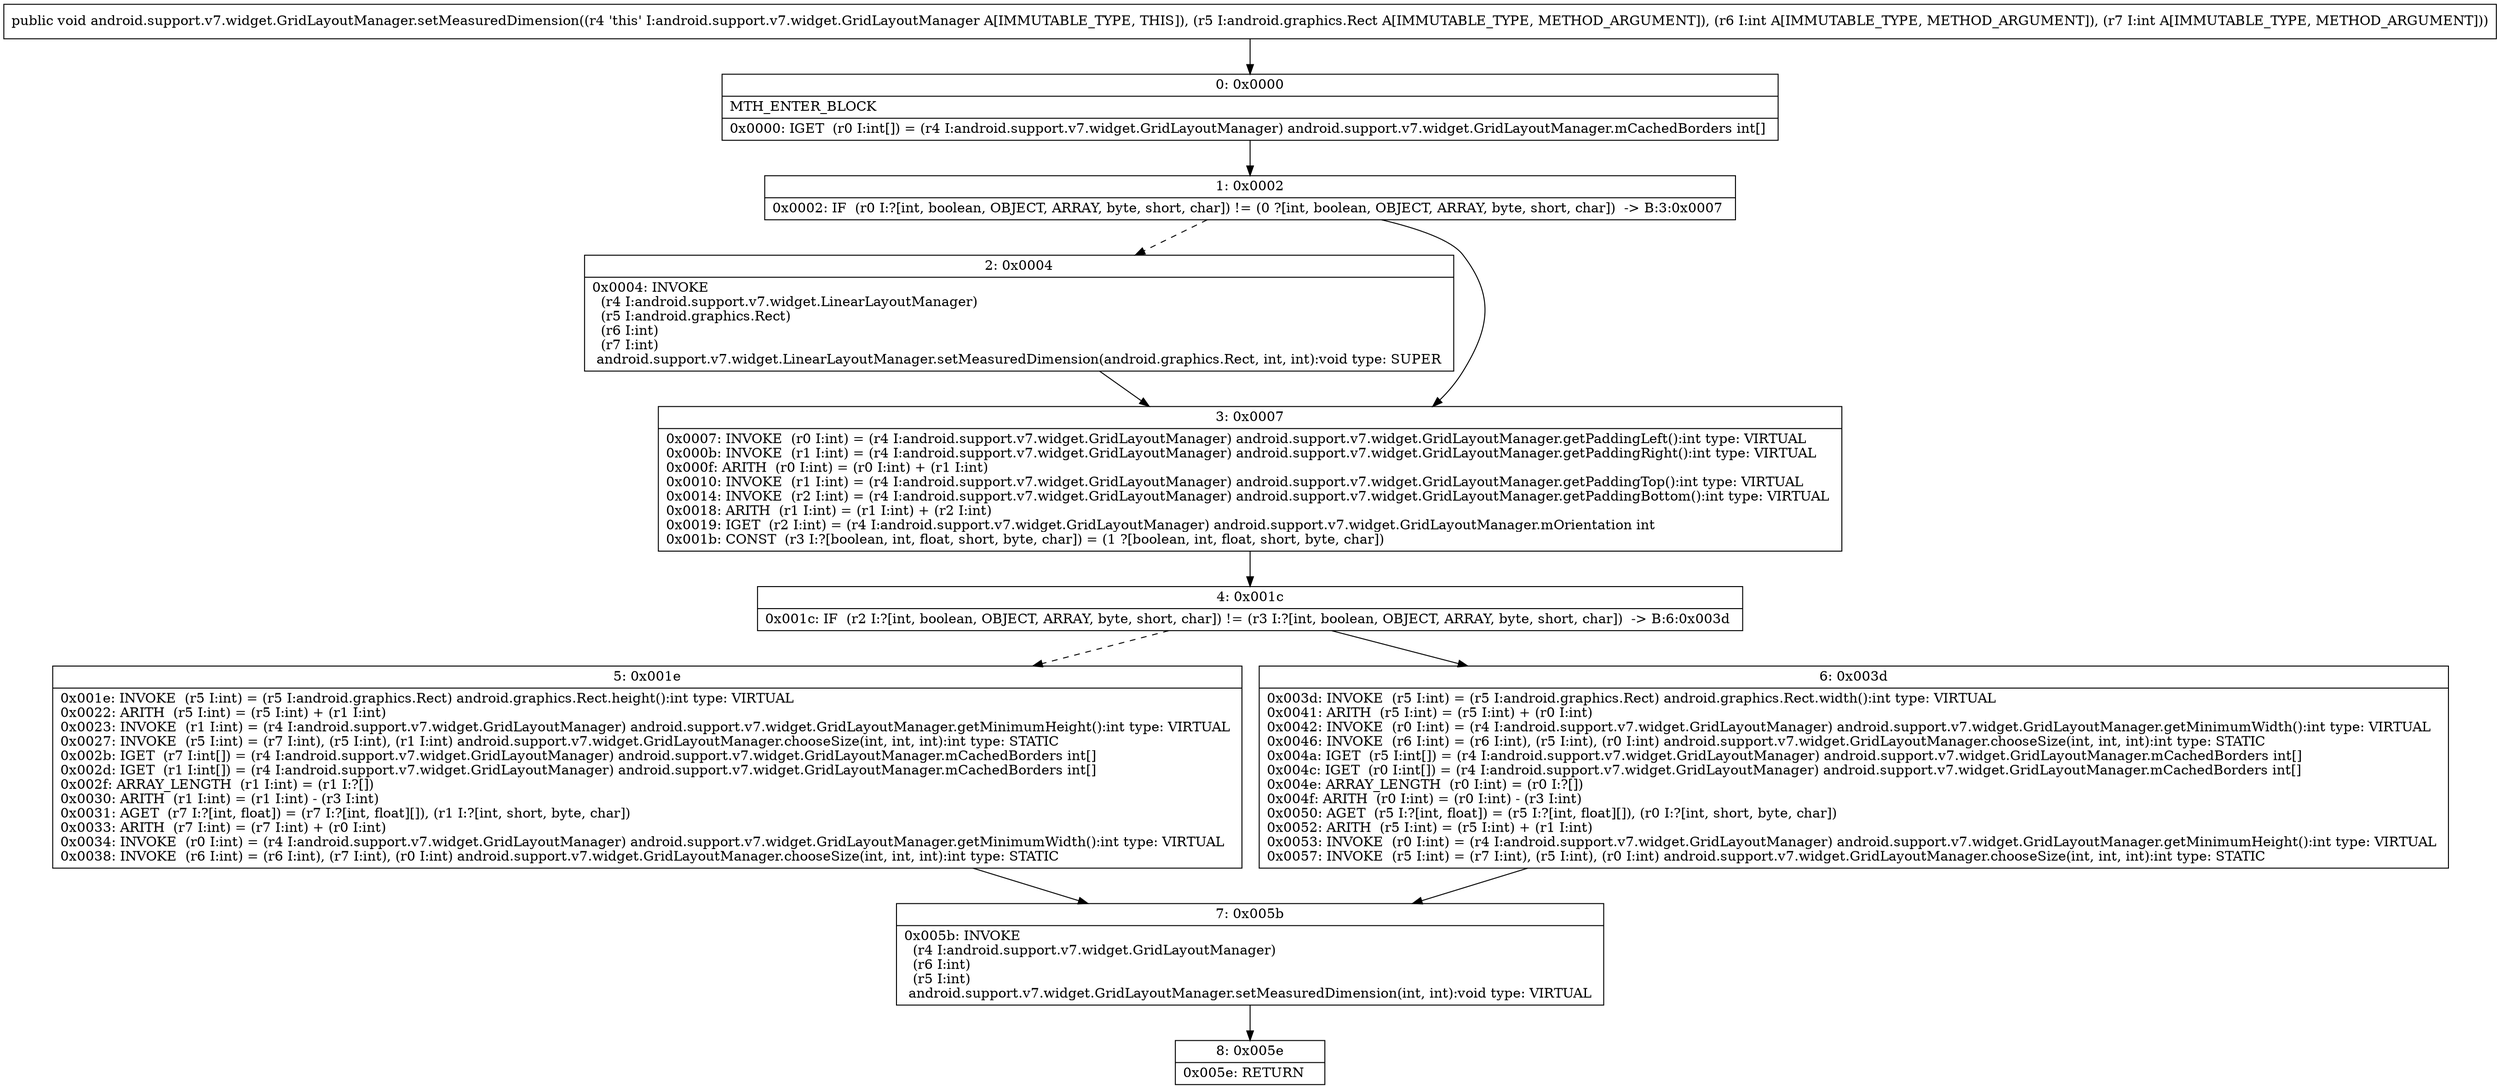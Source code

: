 digraph "CFG forandroid.support.v7.widget.GridLayoutManager.setMeasuredDimension(Landroid\/graphics\/Rect;II)V" {
Node_0 [shape=record,label="{0\:\ 0x0000|MTH_ENTER_BLOCK\l|0x0000: IGET  (r0 I:int[]) = (r4 I:android.support.v7.widget.GridLayoutManager) android.support.v7.widget.GridLayoutManager.mCachedBorders int[] \l}"];
Node_1 [shape=record,label="{1\:\ 0x0002|0x0002: IF  (r0 I:?[int, boolean, OBJECT, ARRAY, byte, short, char]) != (0 ?[int, boolean, OBJECT, ARRAY, byte, short, char])  \-\> B:3:0x0007 \l}"];
Node_2 [shape=record,label="{2\:\ 0x0004|0x0004: INVOKE  \l  (r4 I:android.support.v7.widget.LinearLayoutManager)\l  (r5 I:android.graphics.Rect)\l  (r6 I:int)\l  (r7 I:int)\l android.support.v7.widget.LinearLayoutManager.setMeasuredDimension(android.graphics.Rect, int, int):void type: SUPER \l}"];
Node_3 [shape=record,label="{3\:\ 0x0007|0x0007: INVOKE  (r0 I:int) = (r4 I:android.support.v7.widget.GridLayoutManager) android.support.v7.widget.GridLayoutManager.getPaddingLeft():int type: VIRTUAL \l0x000b: INVOKE  (r1 I:int) = (r4 I:android.support.v7.widget.GridLayoutManager) android.support.v7.widget.GridLayoutManager.getPaddingRight():int type: VIRTUAL \l0x000f: ARITH  (r0 I:int) = (r0 I:int) + (r1 I:int) \l0x0010: INVOKE  (r1 I:int) = (r4 I:android.support.v7.widget.GridLayoutManager) android.support.v7.widget.GridLayoutManager.getPaddingTop():int type: VIRTUAL \l0x0014: INVOKE  (r2 I:int) = (r4 I:android.support.v7.widget.GridLayoutManager) android.support.v7.widget.GridLayoutManager.getPaddingBottom():int type: VIRTUAL \l0x0018: ARITH  (r1 I:int) = (r1 I:int) + (r2 I:int) \l0x0019: IGET  (r2 I:int) = (r4 I:android.support.v7.widget.GridLayoutManager) android.support.v7.widget.GridLayoutManager.mOrientation int \l0x001b: CONST  (r3 I:?[boolean, int, float, short, byte, char]) = (1 ?[boolean, int, float, short, byte, char]) \l}"];
Node_4 [shape=record,label="{4\:\ 0x001c|0x001c: IF  (r2 I:?[int, boolean, OBJECT, ARRAY, byte, short, char]) != (r3 I:?[int, boolean, OBJECT, ARRAY, byte, short, char])  \-\> B:6:0x003d \l}"];
Node_5 [shape=record,label="{5\:\ 0x001e|0x001e: INVOKE  (r5 I:int) = (r5 I:android.graphics.Rect) android.graphics.Rect.height():int type: VIRTUAL \l0x0022: ARITH  (r5 I:int) = (r5 I:int) + (r1 I:int) \l0x0023: INVOKE  (r1 I:int) = (r4 I:android.support.v7.widget.GridLayoutManager) android.support.v7.widget.GridLayoutManager.getMinimumHeight():int type: VIRTUAL \l0x0027: INVOKE  (r5 I:int) = (r7 I:int), (r5 I:int), (r1 I:int) android.support.v7.widget.GridLayoutManager.chooseSize(int, int, int):int type: STATIC \l0x002b: IGET  (r7 I:int[]) = (r4 I:android.support.v7.widget.GridLayoutManager) android.support.v7.widget.GridLayoutManager.mCachedBorders int[] \l0x002d: IGET  (r1 I:int[]) = (r4 I:android.support.v7.widget.GridLayoutManager) android.support.v7.widget.GridLayoutManager.mCachedBorders int[] \l0x002f: ARRAY_LENGTH  (r1 I:int) = (r1 I:?[]) \l0x0030: ARITH  (r1 I:int) = (r1 I:int) \- (r3 I:int) \l0x0031: AGET  (r7 I:?[int, float]) = (r7 I:?[int, float][]), (r1 I:?[int, short, byte, char]) \l0x0033: ARITH  (r7 I:int) = (r7 I:int) + (r0 I:int) \l0x0034: INVOKE  (r0 I:int) = (r4 I:android.support.v7.widget.GridLayoutManager) android.support.v7.widget.GridLayoutManager.getMinimumWidth():int type: VIRTUAL \l0x0038: INVOKE  (r6 I:int) = (r6 I:int), (r7 I:int), (r0 I:int) android.support.v7.widget.GridLayoutManager.chooseSize(int, int, int):int type: STATIC \l}"];
Node_6 [shape=record,label="{6\:\ 0x003d|0x003d: INVOKE  (r5 I:int) = (r5 I:android.graphics.Rect) android.graphics.Rect.width():int type: VIRTUAL \l0x0041: ARITH  (r5 I:int) = (r5 I:int) + (r0 I:int) \l0x0042: INVOKE  (r0 I:int) = (r4 I:android.support.v7.widget.GridLayoutManager) android.support.v7.widget.GridLayoutManager.getMinimumWidth():int type: VIRTUAL \l0x0046: INVOKE  (r6 I:int) = (r6 I:int), (r5 I:int), (r0 I:int) android.support.v7.widget.GridLayoutManager.chooseSize(int, int, int):int type: STATIC \l0x004a: IGET  (r5 I:int[]) = (r4 I:android.support.v7.widget.GridLayoutManager) android.support.v7.widget.GridLayoutManager.mCachedBorders int[] \l0x004c: IGET  (r0 I:int[]) = (r4 I:android.support.v7.widget.GridLayoutManager) android.support.v7.widget.GridLayoutManager.mCachedBorders int[] \l0x004e: ARRAY_LENGTH  (r0 I:int) = (r0 I:?[]) \l0x004f: ARITH  (r0 I:int) = (r0 I:int) \- (r3 I:int) \l0x0050: AGET  (r5 I:?[int, float]) = (r5 I:?[int, float][]), (r0 I:?[int, short, byte, char]) \l0x0052: ARITH  (r5 I:int) = (r5 I:int) + (r1 I:int) \l0x0053: INVOKE  (r0 I:int) = (r4 I:android.support.v7.widget.GridLayoutManager) android.support.v7.widget.GridLayoutManager.getMinimumHeight():int type: VIRTUAL \l0x0057: INVOKE  (r5 I:int) = (r7 I:int), (r5 I:int), (r0 I:int) android.support.v7.widget.GridLayoutManager.chooseSize(int, int, int):int type: STATIC \l}"];
Node_7 [shape=record,label="{7\:\ 0x005b|0x005b: INVOKE  \l  (r4 I:android.support.v7.widget.GridLayoutManager)\l  (r6 I:int)\l  (r5 I:int)\l android.support.v7.widget.GridLayoutManager.setMeasuredDimension(int, int):void type: VIRTUAL \l}"];
Node_8 [shape=record,label="{8\:\ 0x005e|0x005e: RETURN   \l}"];
MethodNode[shape=record,label="{public void android.support.v7.widget.GridLayoutManager.setMeasuredDimension((r4 'this' I:android.support.v7.widget.GridLayoutManager A[IMMUTABLE_TYPE, THIS]), (r5 I:android.graphics.Rect A[IMMUTABLE_TYPE, METHOD_ARGUMENT]), (r6 I:int A[IMMUTABLE_TYPE, METHOD_ARGUMENT]), (r7 I:int A[IMMUTABLE_TYPE, METHOD_ARGUMENT])) }"];
MethodNode -> Node_0;
Node_0 -> Node_1;
Node_1 -> Node_2[style=dashed];
Node_1 -> Node_3;
Node_2 -> Node_3;
Node_3 -> Node_4;
Node_4 -> Node_5[style=dashed];
Node_4 -> Node_6;
Node_5 -> Node_7;
Node_6 -> Node_7;
Node_7 -> Node_8;
}

